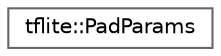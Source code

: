 digraph "Graphical Class Hierarchy"
{
 // LATEX_PDF_SIZE
  bgcolor="transparent";
  edge [fontname=Helvetica,fontsize=10,labelfontname=Helvetica,labelfontsize=10];
  node [fontname=Helvetica,fontsize=10,shape=box,height=0.2,width=0.4];
  rankdir="LR";
  Node0 [id="Node000000",label="tflite::PadParams",height=0.2,width=0.4,color="grey40", fillcolor="white", style="filled",URL="$structtflite_1_1_pad_params.html",tooltip=" "];
}
